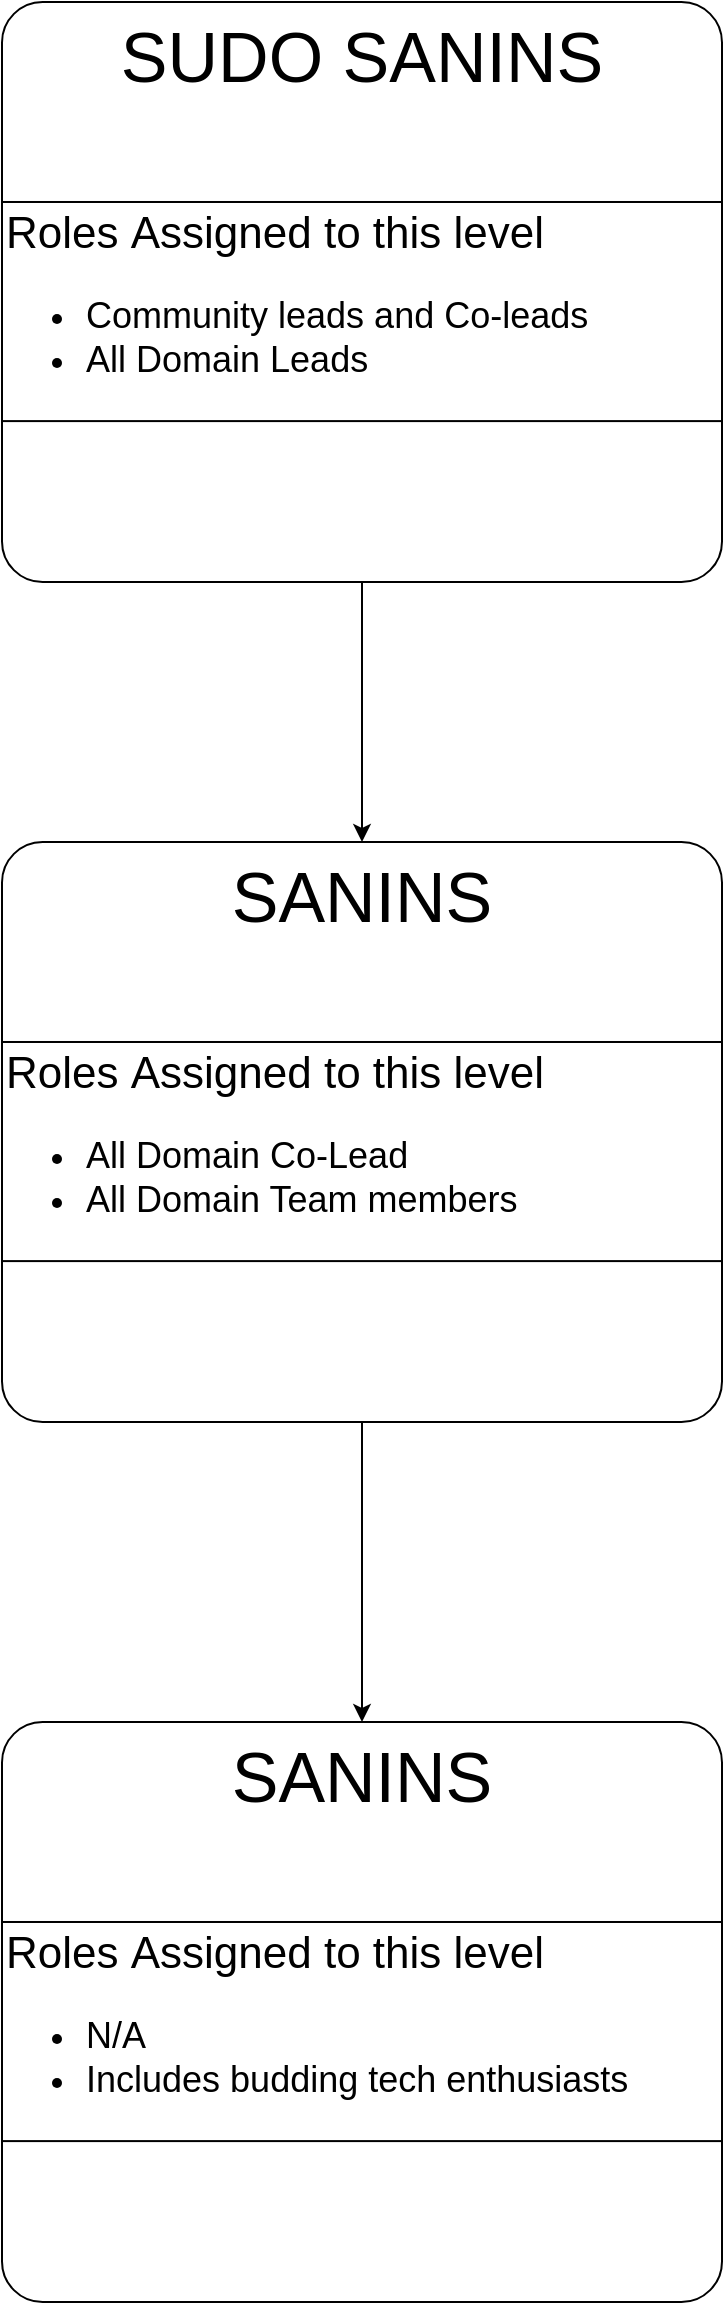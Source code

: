 <mxfile version="16.4.7" type="github">
  <diagram id="bG66xfjcMLrIr8piFfw_" name="Page-1">
    <mxGraphModel dx="864" dy="493" grid="1" gridSize="10" guides="1" tooltips="1" connect="1" arrows="1" fold="1" page="1" pageScale="1" pageWidth="850" pageHeight="1100" math="0" shadow="0">
      <root>
        <mxCell id="0" />
        <mxCell id="1" parent="0" />
        <mxCell id="zZ8QltO0cnd-RqoXb6pr-6" style="edgeStyle=orthogonalEdgeStyle;rounded=0;orthogonalLoop=1;jettySize=auto;html=1;entryX=0.5;entryY=0;entryDx=0;entryDy=0;fontSize=35;" edge="1" parent="1" source="zZ8QltO0cnd-RqoXb6pr-1" target="zZ8QltO0cnd-RqoXb6pr-4">
          <mxGeometry relative="1" as="geometry" />
        </mxCell>
        <mxCell id="zZ8QltO0cnd-RqoXb6pr-1" value="&lt;font style=&quot;font-size: 35px&quot;&gt;SUDO SANINS&lt;/font&gt;" style="rounded=1;whiteSpace=wrap;html=1;verticalAlign=top;container=1;arcSize=7;" vertex="1" parent="1">
          <mxGeometry x="280" y="20" width="360" height="290" as="geometry">
            <mxRectangle x="280" y="20" width="360" height="60" as="alternateBounds" />
          </mxGeometry>
        </mxCell>
        <mxCell id="zZ8QltO0cnd-RqoXb6pr-3" value="&lt;div style=&quot;font-size: 22px&quot;&gt;&lt;span&gt;Roles&amp;nbsp;&lt;/span&gt;&lt;span&gt;Assigned to this level&lt;/span&gt;&lt;/div&gt;&lt;ul&gt;&lt;li&gt;Community leads and Co-leads&lt;/li&gt;&lt;li&gt;All Domain Leads&lt;/li&gt;&lt;/ul&gt;" style="rounded=0;whiteSpace=wrap;html=1;fontSize=18;align=left;" vertex="1" parent="zZ8QltO0cnd-RqoXb6pr-1">
          <mxGeometry y="99.996" width="360.0" height="109.556" as="geometry" />
        </mxCell>
        <mxCell id="zZ8QltO0cnd-RqoXb6pr-9" style="edgeStyle=orthogonalEdgeStyle;rounded=0;orthogonalLoop=1;jettySize=auto;html=1;entryX=0.5;entryY=0;entryDx=0;entryDy=0;fontSize=35;" edge="1" parent="1" source="zZ8QltO0cnd-RqoXb6pr-4" target="zZ8QltO0cnd-RqoXb6pr-7">
          <mxGeometry relative="1" as="geometry" />
        </mxCell>
        <mxCell id="zZ8QltO0cnd-RqoXb6pr-4" value="&lt;font style=&quot;font-size: 35px&quot;&gt;SANINS&lt;/font&gt;" style="rounded=1;whiteSpace=wrap;html=1;verticalAlign=top;container=1;arcSize=7;" vertex="1" parent="1">
          <mxGeometry x="280" y="440" width="360" height="290" as="geometry">
            <mxRectangle x="280" y="20" width="360" height="60" as="alternateBounds" />
          </mxGeometry>
        </mxCell>
        <mxCell id="zZ8QltO0cnd-RqoXb6pr-5" value="&lt;div style=&quot;font-size: 22px&quot;&gt;&lt;span&gt;Roles&amp;nbsp;&lt;/span&gt;&lt;span&gt;Assigned to this level&lt;/span&gt;&lt;/div&gt;&lt;ul&gt;&lt;li&gt;&lt;span&gt;All Domain Co-Lead&lt;/span&gt;&lt;br&gt;&lt;/li&gt;&lt;li&gt;&lt;span&gt;All Domain Team members&lt;/span&gt;&lt;/li&gt;&lt;/ul&gt;" style="rounded=0;whiteSpace=wrap;html=1;fontSize=18;align=left;" vertex="1" parent="zZ8QltO0cnd-RqoXb6pr-4">
          <mxGeometry y="99.996" width="360.0" height="109.556" as="geometry" />
        </mxCell>
        <mxCell id="zZ8QltO0cnd-RqoXb6pr-7" value="&lt;font style=&quot;font-size: 35px&quot;&gt;SANINS&lt;/font&gt;" style="rounded=1;whiteSpace=wrap;html=1;verticalAlign=top;container=1;arcSize=7;" vertex="1" parent="1">
          <mxGeometry x="280" y="880" width="360" height="290" as="geometry">
            <mxRectangle x="280" y="20" width="360" height="60" as="alternateBounds" />
          </mxGeometry>
        </mxCell>
        <mxCell id="zZ8QltO0cnd-RqoXb6pr-8" value="&lt;div style=&quot;font-size: 22px&quot;&gt;&lt;span&gt;Roles&amp;nbsp;&lt;/span&gt;&lt;span&gt;Assigned to this level&lt;/span&gt;&lt;/div&gt;&lt;ul&gt;&lt;li&gt;&lt;span&gt;N/A&lt;/span&gt;&lt;br&gt;&lt;/li&gt;&lt;li&gt;&lt;span&gt;Includes budding tech enthusiasts&lt;/span&gt;&lt;/li&gt;&lt;/ul&gt;" style="rounded=0;whiteSpace=wrap;html=1;fontSize=18;align=left;" vertex="1" parent="zZ8QltO0cnd-RqoXb6pr-7">
          <mxGeometry y="99.996" width="360.0" height="109.556" as="geometry" />
        </mxCell>
      </root>
    </mxGraphModel>
  </diagram>
</mxfile>
